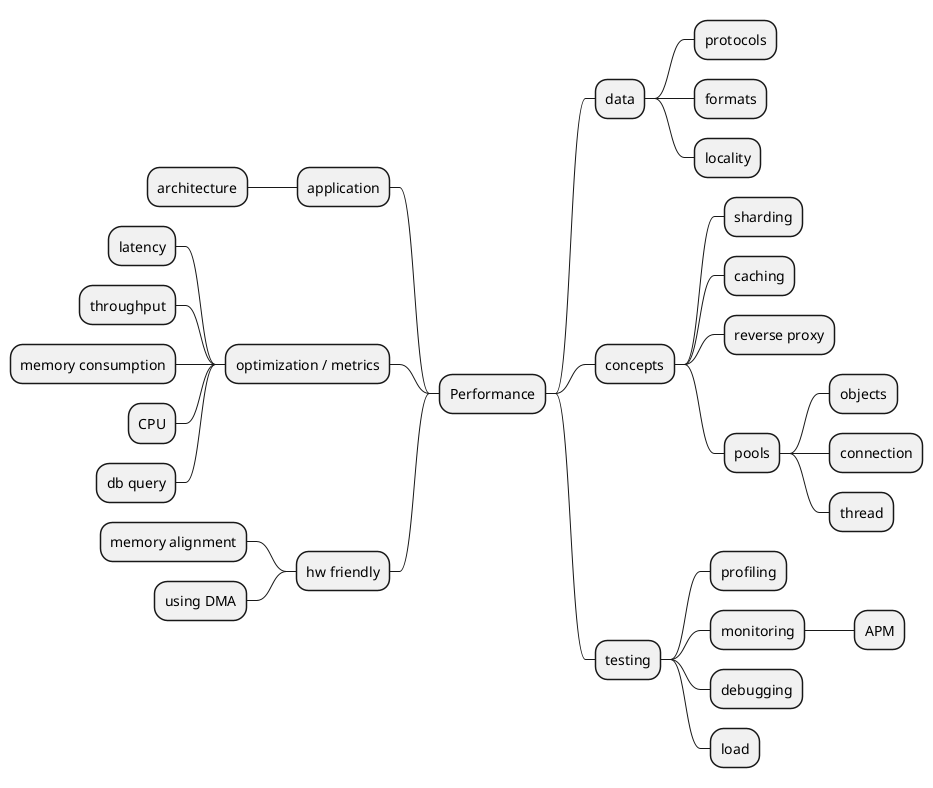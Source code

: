 @startmindmap
* Performance
 * data
  * protocols
  * formats
  * locality
 * concepts
  * sharding
  * caching
  * reverse proxy
  * pools
   * objects
   * connection
   * thread
 * testing
  * profiling
  * monitoring
   * APM
  * debugging
  * load
 left side
 * application
  * architecture
 * optimization / metrics
  * latency
  * throughput
  * memory consumption
  * CPU
  * db query
 * hw friendly
  * memory alignment
  * using DMA

@endmindmap

